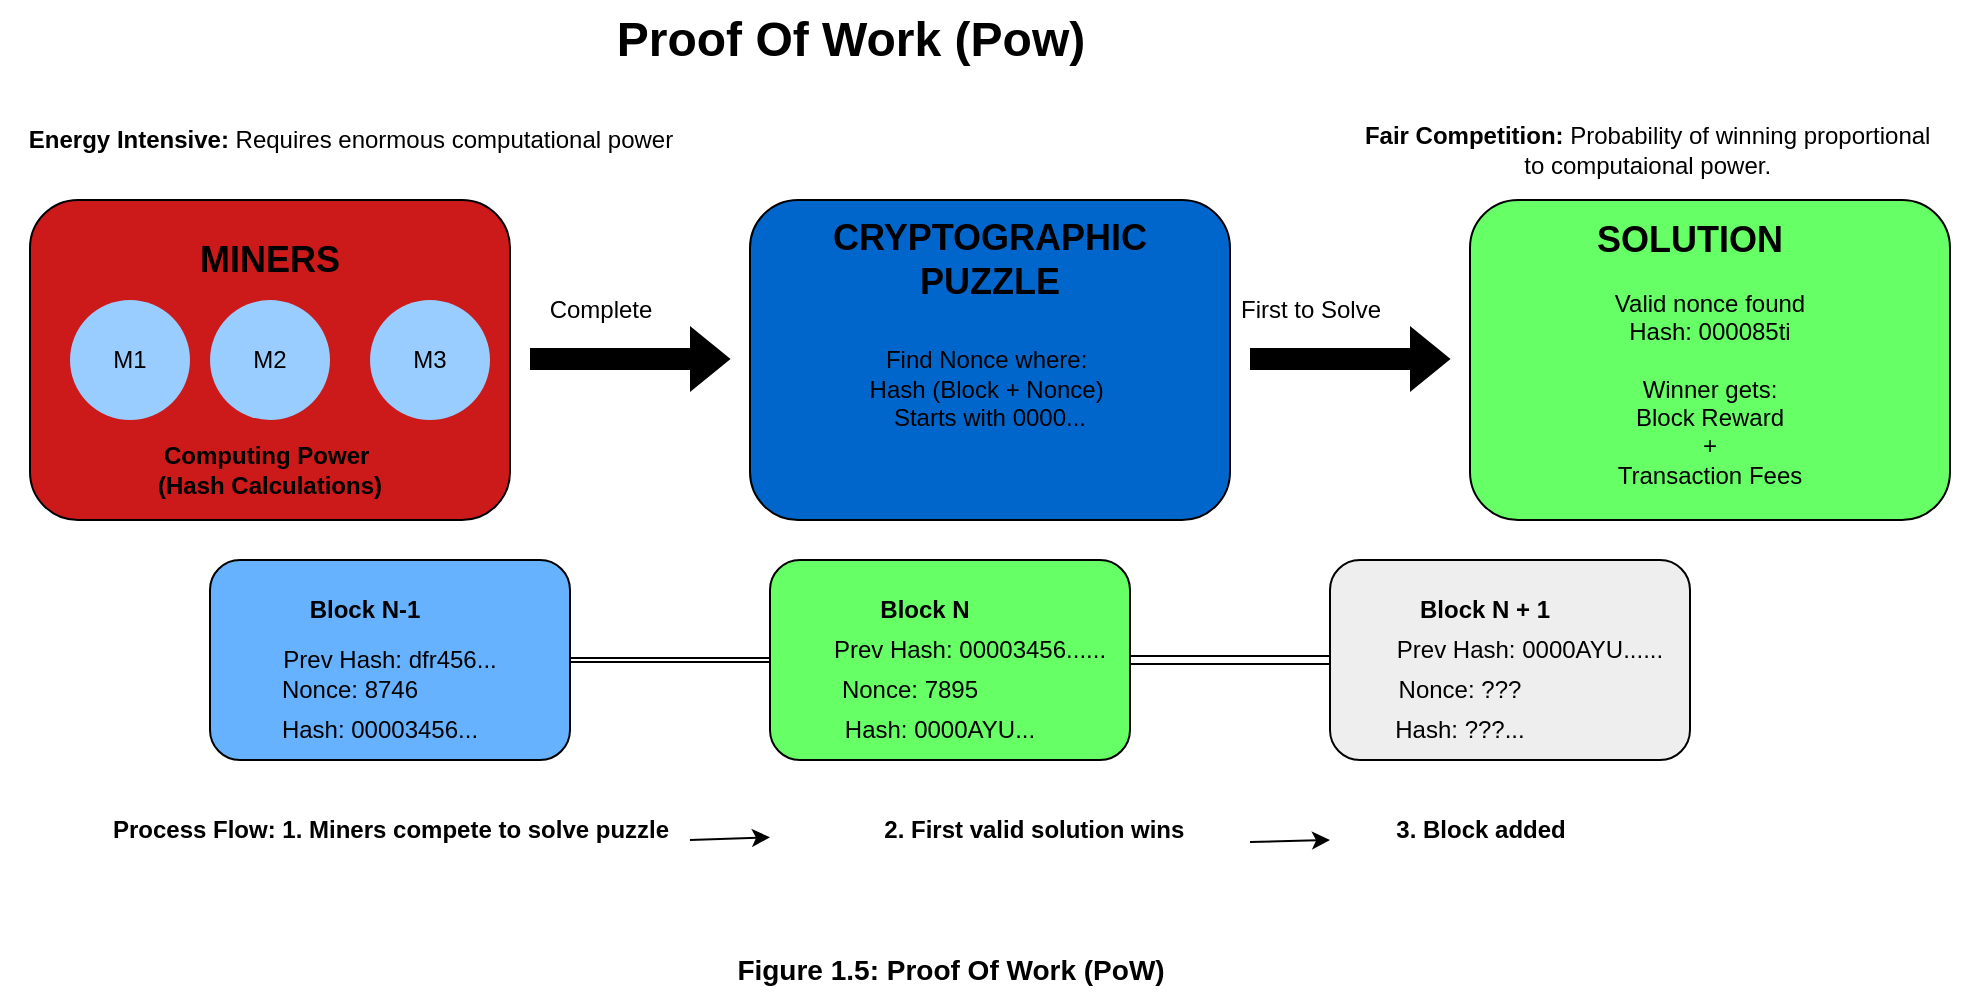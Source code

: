 <mxfile version="28.2.0">
  <diagram name="Page-1" id="j1mJZ6CzVPzSqW4PU9dT">
    <mxGraphModel dx="1111" dy="1565" grid="1" gridSize="10" guides="1" tooltips="1" connect="1" arrows="1" fold="1" page="1" pageScale="1" pageWidth="850" pageHeight="1100" math="0" shadow="0">
      <root>
        <mxCell id="0" />
        <mxCell id="1" parent="0" />
        <mxCell id="S6FOuybIhwKvVRD5kidw-1" value="" style="rounded=1;whiteSpace=wrap;html=1;fillColor=#CC1919;" vertex="1" parent="1">
          <mxGeometry x="40" y="40" width="240" height="160" as="geometry" />
        </mxCell>
        <mxCell id="S6FOuybIhwKvVRD5kidw-4" value="M1" style="ellipse;whiteSpace=wrap;html=1;aspect=fixed;fillColor=#99CCFF;strokeColor=none;" vertex="1" parent="1">
          <mxGeometry x="60" y="90" width="60" height="60" as="geometry" />
        </mxCell>
        <mxCell id="S6FOuybIhwKvVRD5kidw-5" value="M2" style="ellipse;whiteSpace=wrap;html=1;aspect=fixed;fillColor=#99CCFF;strokeColor=none;" vertex="1" parent="1">
          <mxGeometry x="130" y="90" width="60" height="60" as="geometry" />
        </mxCell>
        <mxCell id="S6FOuybIhwKvVRD5kidw-6" value="M3" style="ellipse;whiteSpace=wrap;html=1;aspect=fixed;fillColor=#99CCFF;strokeColor=none;" vertex="1" parent="1">
          <mxGeometry x="210" y="90" width="60" height="60" as="geometry" />
        </mxCell>
        <mxCell id="S6FOuybIhwKvVRD5kidw-7" value="&lt;b&gt;&lt;font style=&quot;font-size: 18px;&quot;&gt;MINERS&lt;/font&gt;&lt;/b&gt;" style="text;html=1;align=center;verticalAlign=middle;whiteSpace=wrap;rounded=0;strokeColor=none;" vertex="1" parent="1">
          <mxGeometry x="105" y="50" width="110" height="40" as="geometry" />
        </mxCell>
        <mxCell id="S6FOuybIhwKvVRD5kidw-8" value="&lt;b&gt;Computing Power&amp;nbsp;&lt;/b&gt;&lt;div&gt;&lt;b&gt;(Hash Calculations)&lt;/b&gt;&lt;/div&gt;" style="text;html=1;align=center;verticalAlign=middle;whiteSpace=wrap;rounded=0;" vertex="1" parent="1">
          <mxGeometry x="90" y="160" width="140" height="30" as="geometry" />
        </mxCell>
        <mxCell id="S6FOuybIhwKvVRD5kidw-9" value="" style="shape=flexArrow;endArrow=classic;html=1;rounded=0;fillColor=#000000;" edge="1" parent="1">
          <mxGeometry width="50" height="50" relative="1" as="geometry">
            <mxPoint x="290" y="119.5" as="sourcePoint" />
            <mxPoint x="390" y="119.5" as="targetPoint" />
          </mxGeometry>
        </mxCell>
        <mxCell id="S6FOuybIhwKvVRD5kidw-10" value="&lt;div&gt;&lt;br&gt;&lt;/div&gt;&lt;div&gt;&lt;br&gt;&lt;/div&gt;&lt;div&gt;&lt;br&gt;&lt;/div&gt;Find Nonce where:&amp;nbsp;&lt;div&gt;Hash (Block + Nonce)&amp;nbsp;&lt;/div&gt;&lt;div&gt;Starts with 0000...&lt;/div&gt;&lt;div&gt;&lt;br&gt;&lt;/div&gt;" style="rounded=1;whiteSpace=wrap;html=1;fillColor=#0066CC;" vertex="1" parent="1">
          <mxGeometry x="400" y="40" width="240" height="160" as="geometry" />
        </mxCell>
        <mxCell id="S6FOuybIhwKvVRD5kidw-11" value="&lt;b&gt;&lt;font style=&quot;font-size: 18px;&quot;&gt;CRYPTOGRAPHIC PUZZLE&lt;/font&gt;&lt;/b&gt;" style="text;html=1;align=center;verticalAlign=middle;whiteSpace=wrap;rounded=0;strokeColor=none;" vertex="1" parent="1">
          <mxGeometry x="410" y="50" width="220" height="40" as="geometry" />
        </mxCell>
        <mxCell id="S6FOuybIhwKvVRD5kidw-14" value="" style="shape=flexArrow;endArrow=classic;html=1;rounded=0;fillColor=#000000;" edge="1" parent="1">
          <mxGeometry width="50" height="50" relative="1" as="geometry">
            <mxPoint x="650" y="119.5" as="sourcePoint" />
            <mxPoint x="750" y="119.5" as="targetPoint" />
          </mxGeometry>
        </mxCell>
        <mxCell id="S6FOuybIhwKvVRD5kidw-15" value="&lt;div&gt;&lt;br&gt;&lt;/div&gt;&lt;div&gt;&lt;br&gt;&lt;/div&gt;Valid nonce found&lt;div&gt;Hash: 000085ti&lt;/div&gt;&lt;div&gt;&lt;br&gt;&lt;/div&gt;&lt;div&gt;Winner gets:&lt;/div&gt;&lt;div&gt;Block Reward&lt;/div&gt;&lt;div&gt;+&lt;/div&gt;&lt;div&gt;Transaction Fees&lt;/div&gt;" style="rounded=1;whiteSpace=wrap;html=1;fillColor=#66FF66;" vertex="1" parent="1">
          <mxGeometry x="760" y="40" width="240" height="160" as="geometry" />
        </mxCell>
        <mxCell id="S6FOuybIhwKvVRD5kidw-16" value="&lt;b&gt;&lt;font style=&quot;font-size: 18px;&quot;&gt;SOLUTION&lt;/font&gt;&lt;/b&gt;&lt;div&gt;&lt;b&gt;&lt;font style=&quot;font-size: 18px;&quot;&gt;&lt;br&gt;&lt;/font&gt;&lt;/b&gt;&lt;/div&gt;" style="text;html=1;align=center;verticalAlign=middle;whiteSpace=wrap;rounded=0;strokeColor=none;" vertex="1" parent="1">
          <mxGeometry x="760" y="50" width="220" height="42" as="geometry" />
        </mxCell>
        <mxCell id="S6FOuybIhwKvVRD5kidw-17" value="" style="rounded=1;whiteSpace=wrap;html=1;fillColor=#66B2FF;" vertex="1" parent="1">
          <mxGeometry x="130" y="220" width="180" height="100" as="geometry" />
        </mxCell>
        <mxCell id="S6FOuybIhwKvVRD5kidw-18" value="&lt;b&gt;Block N-1&lt;/b&gt;" style="text;html=1;align=center;verticalAlign=middle;whiteSpace=wrap;rounded=0;" vertex="1" parent="1">
          <mxGeometry x="155" y="230" width="105" height="30" as="geometry" />
        </mxCell>
        <mxCell id="S6FOuybIhwKvVRD5kidw-21" value="Prev Hash: dfr456..." style="text;html=1;align=center;verticalAlign=middle;whiteSpace=wrap;rounded=0;" vertex="1" parent="1">
          <mxGeometry x="150" y="255" width="140" height="30" as="geometry" />
        </mxCell>
        <mxCell id="S6FOuybIhwKvVRD5kidw-24" value="Nonce: 8746" style="text;html=1;align=center;verticalAlign=middle;whiteSpace=wrap;rounded=0;" vertex="1" parent="1">
          <mxGeometry x="130" y="270" width="140" height="30" as="geometry" />
        </mxCell>
        <mxCell id="S6FOuybIhwKvVRD5kidw-25" value="Hash: 00003456..." style="text;html=1;align=center;verticalAlign=middle;whiteSpace=wrap;rounded=0;" vertex="1" parent="1">
          <mxGeometry x="130" y="290" width="170" height="30" as="geometry" />
        </mxCell>
        <mxCell id="S6FOuybIhwKvVRD5kidw-27" value="" style="rounded=1;whiteSpace=wrap;html=1;fillColor=#66FF66;" vertex="1" parent="1">
          <mxGeometry x="410" y="220" width="180" height="100" as="geometry" />
        </mxCell>
        <mxCell id="S6FOuybIhwKvVRD5kidw-28" value="&lt;b&gt;Block N&lt;/b&gt;" style="text;html=1;align=center;verticalAlign=middle;whiteSpace=wrap;rounded=0;" vertex="1" parent="1">
          <mxGeometry x="435" y="230" width="105" height="30" as="geometry" />
        </mxCell>
        <mxCell id="S6FOuybIhwKvVRD5kidw-29" value="Nonce: 7895" style="text;html=1;align=center;verticalAlign=middle;whiteSpace=wrap;rounded=0;" vertex="1" parent="1">
          <mxGeometry x="410" y="270" width="140" height="30" as="geometry" />
        </mxCell>
        <mxCell id="S6FOuybIhwKvVRD5kidw-30" value="Hash: 0000AYU..." style="text;html=1;align=center;verticalAlign=middle;whiteSpace=wrap;rounded=0;" vertex="1" parent="1">
          <mxGeometry x="410" y="290" width="170" height="30" as="geometry" />
        </mxCell>
        <mxCell id="S6FOuybIhwKvVRD5kidw-31" value="Prev Hash: 00003456......" style="text;html=1;align=center;verticalAlign=middle;whiteSpace=wrap;rounded=0;" vertex="1" parent="1">
          <mxGeometry x="435" y="250" width="150" height="30" as="geometry" />
        </mxCell>
        <mxCell id="S6FOuybIhwKvVRD5kidw-32" value="" style="rounded=1;whiteSpace=wrap;html=1;fillColor=#EEEEEE;" vertex="1" parent="1">
          <mxGeometry x="690" y="220" width="180" height="100" as="geometry" />
        </mxCell>
        <mxCell id="S6FOuybIhwKvVRD5kidw-33" value="&lt;b&gt;Block N + 1&lt;/b&gt;" style="text;html=1;align=center;verticalAlign=middle;whiteSpace=wrap;rounded=0;" vertex="1" parent="1">
          <mxGeometry x="715" y="230" width="105" height="30" as="geometry" />
        </mxCell>
        <mxCell id="S6FOuybIhwKvVRD5kidw-34" value="Hash: ???..." style="text;html=1;align=center;verticalAlign=middle;whiteSpace=wrap;rounded=0;" vertex="1" parent="1">
          <mxGeometry x="670" y="290" width="170" height="30" as="geometry" />
        </mxCell>
        <mxCell id="S6FOuybIhwKvVRD5kidw-35" value="Prev Hash: 0000AYU......" style="text;html=1;align=center;verticalAlign=middle;whiteSpace=wrap;rounded=0;" vertex="1" parent="1">
          <mxGeometry x="715" y="250" width="150" height="30" as="geometry" />
        </mxCell>
        <mxCell id="S6FOuybIhwKvVRD5kidw-36" value="Nonce: ???" style="text;html=1;align=center;verticalAlign=middle;whiteSpace=wrap;rounded=0;" vertex="1" parent="1">
          <mxGeometry x="670" y="270" width="170" height="30" as="geometry" />
        </mxCell>
        <mxCell id="S6FOuybIhwKvVRD5kidw-39" value="" style="shape=link;html=1;rounded=0;" edge="1" parent="1">
          <mxGeometry width="100" relative="1" as="geometry">
            <mxPoint x="590" y="270" as="sourcePoint" />
            <mxPoint x="690" y="270" as="targetPoint" />
          </mxGeometry>
        </mxCell>
        <mxCell id="S6FOuybIhwKvVRD5kidw-40" value="" style="shape=link;html=1;rounded=0;width=-2;" edge="1" parent="1">
          <mxGeometry width="100" relative="1" as="geometry">
            <mxPoint x="310" y="270" as="sourcePoint" />
            <mxPoint x="410" y="270" as="targetPoint" />
          </mxGeometry>
        </mxCell>
        <mxCell id="S6FOuybIhwKvVRD5kidw-41" value="First to Solve" style="text;html=1;align=center;verticalAlign=middle;resizable=0;points=[];autosize=1;strokeColor=none;fillColor=none;" vertex="1" parent="1">
          <mxGeometry x="635" y="80" width="90" height="30" as="geometry" />
        </mxCell>
        <mxCell id="S6FOuybIhwKvVRD5kidw-43" value="Complete" style="text;html=1;align=center;verticalAlign=middle;resizable=0;points=[];autosize=1;strokeColor=none;fillColor=none;" vertex="1" parent="1">
          <mxGeometry x="290" y="80" width="70" height="30" as="geometry" />
        </mxCell>
        <mxCell id="S6FOuybIhwKvVRD5kidw-44" value="&lt;b&gt;Energy Intensive: &lt;/b&gt;Requires enormous computational power" style="text;html=1;align=center;verticalAlign=middle;resizable=0;points=[];autosize=1;strokeColor=none;fillColor=none;" vertex="1" parent="1">
          <mxGeometry x="25" y="-5" width="350" height="30" as="geometry" />
        </mxCell>
        <mxCell id="S6FOuybIhwKvVRD5kidw-45" value="&lt;b&gt;Fair Competition: &lt;/b&gt;Probability of winning proportional&amp;nbsp;&lt;div&gt;to computaional power.&amp;nbsp;&lt;/div&gt;" style="text;html=1;align=center;verticalAlign=middle;resizable=0;points=[];autosize=1;strokeColor=none;fillColor=none;" vertex="1" parent="1">
          <mxGeometry x="695" y="-5" width="310" height="40" as="geometry" />
        </mxCell>
        <mxCell id="S6FOuybIhwKvVRD5kidw-46" value="&lt;font style=&quot;font-size: 24px;&quot;&gt;&lt;b&gt;Proof Of Work (Pow)&lt;/b&gt;&lt;/font&gt;" style="text;html=1;align=center;verticalAlign=middle;resizable=0;points=[];autosize=1;strokeColor=none;fillColor=none;" vertex="1" parent="1">
          <mxGeometry x="320" y="-60" width="260" height="40" as="geometry" />
        </mxCell>
        <mxCell id="S6FOuybIhwKvVRD5kidw-47" value="&lt;b&gt;Process Flow: 1. Miners compete to solve puzzle&lt;/b&gt;" style="text;html=1;align=center;verticalAlign=middle;resizable=0;points=[];autosize=1;strokeColor=none;fillColor=none;" vertex="1" parent="1">
          <mxGeometry x="70" y="340" width="300" height="30" as="geometry" />
        </mxCell>
        <mxCell id="S6FOuybIhwKvVRD5kidw-48" value="&lt;b&gt;&amp;nbsp; &amp;nbsp; &amp;nbsp; &amp;nbsp; &amp;nbsp; &amp;nbsp; &amp;nbsp;2. First valid solution wins&lt;/b&gt;" style="text;html=1;align=center;verticalAlign=middle;resizable=0;points=[];autosize=1;strokeColor=none;fillColor=none;" vertex="1" parent="1">
          <mxGeometry x="410" y="340" width="220" height="30" as="geometry" />
        </mxCell>
        <mxCell id="S6FOuybIhwKvVRD5kidw-49" value="&lt;b&gt;&amp;nbsp; &amp;nbsp; &amp;nbsp; 3. Block added&lt;/b&gt;" style="text;html=1;align=center;verticalAlign=middle;resizable=0;points=[];autosize=1;strokeColor=none;fillColor=none;" vertex="1" parent="1">
          <mxGeometry x="690" y="340" width="130" height="30" as="geometry" />
        </mxCell>
        <mxCell id="S6FOuybIhwKvVRD5kidw-50" value="" style="endArrow=classic;html=1;rounded=0;" edge="1" parent="1" target="S6FOuybIhwKvVRD5kidw-48">
          <mxGeometry width="50" height="50" relative="1" as="geometry">
            <mxPoint x="370" y="360" as="sourcePoint" />
            <mxPoint x="420" y="310" as="targetPoint" />
          </mxGeometry>
        </mxCell>
        <mxCell id="S6FOuybIhwKvVRD5kidw-51" value="" style="endArrow=classic;html=1;rounded=0;" edge="1" parent="1">
          <mxGeometry width="50" height="50" relative="1" as="geometry">
            <mxPoint x="650" y="361" as="sourcePoint" />
            <mxPoint x="690" y="360" as="targetPoint" />
          </mxGeometry>
        </mxCell>
        <mxCell id="S6FOuybIhwKvVRD5kidw-52" value="&lt;b&gt;&lt;font style=&quot;font-size: 14px;&quot;&gt;Figure 1.5: Proof Of Work (PoW)&lt;/font&gt;&lt;/b&gt;" style="text;html=1;align=center;verticalAlign=middle;resizable=0;points=[];autosize=1;strokeColor=none;fillColor=none;" vertex="1" parent="1">
          <mxGeometry x="380" y="410" width="240" height="30" as="geometry" />
        </mxCell>
      </root>
    </mxGraphModel>
  </diagram>
</mxfile>
